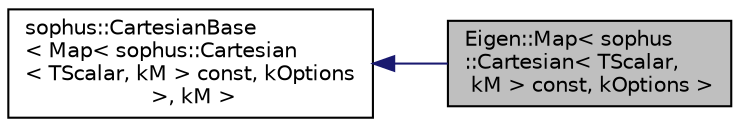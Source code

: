 digraph "Eigen::Map&lt; sophus::Cartesian&lt; TScalar, kM &gt; const, kOptions &gt;"
{
 // LATEX_PDF_SIZE
  edge [fontname="Helvetica",fontsize="10",labelfontname="Helvetica",labelfontsize="10"];
  node [fontname="Helvetica",fontsize="10",shape=record];
  rankdir="LR";
  Node1 [label="Eigen::Map\< sophus\l::Cartesian\< TScalar,\l kM \> const, kOptions \>",height=0.2,width=0.4,color="black", fillcolor="grey75", style="filled", fontcolor="black",tooltip="Specialization of Eigen::Map for Cartesian const; derived from CartesianBase."];
  Node2 -> Node1 [dir="back",color="midnightblue",fontsize="10",style="solid",fontname="Helvetica"];
  Node2 [label="sophus::CartesianBase\l\< Map\< sophus::Cartesian\l\< TScalar, kM \> const, kOptions\l \>, kM \>",height=0.2,width=0.4,color="black", fillcolor="white", style="filled",URL="$classsophus_1_1_cartesian_base.html",tooltip=" "];
}
